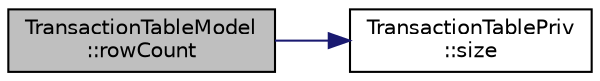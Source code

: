 digraph "TransactionTableModel::rowCount"
{
  edge [fontname="Helvetica",fontsize="10",labelfontname="Helvetica",labelfontsize="10"];
  node [fontname="Helvetica",fontsize="10",shape=record];
  rankdir="LR";
  Node341 [label="TransactionTableModel\l::rowCount",height=0.2,width=0.4,color="black", fillcolor="grey75", style="filled", fontcolor="black"];
  Node341 -> Node342 [color="midnightblue",fontsize="10",style="solid",fontname="Helvetica"];
  Node342 [label="TransactionTablePriv\l::size",height=0.2,width=0.4,color="black", fillcolor="white", style="filled",URL="$d2/ddb/class_transaction_table_priv.html#acc5c85ae550eca3a35b7b4d68d0994bf"];
}

